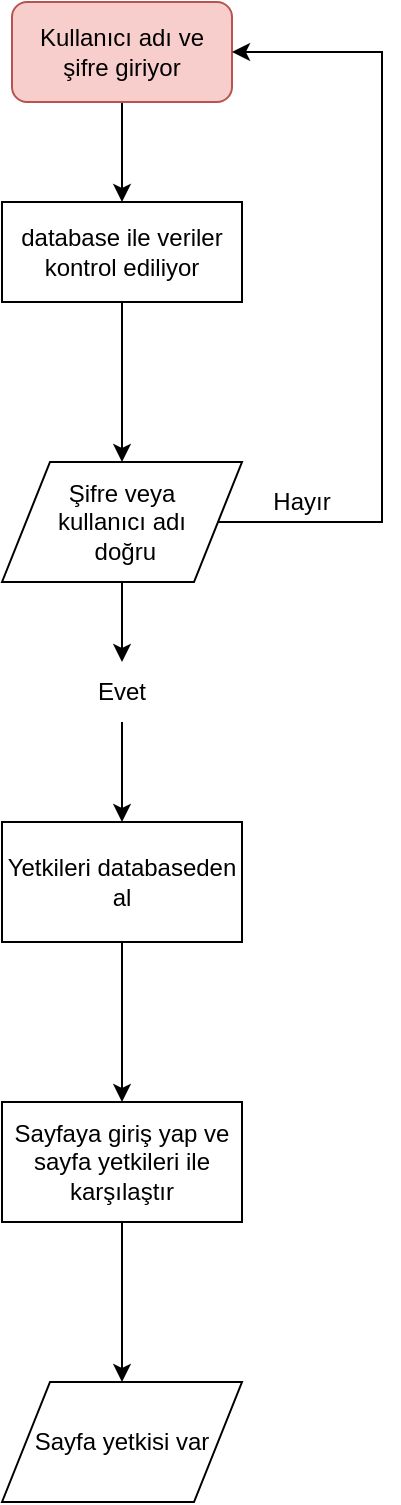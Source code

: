 <mxfile version="12.3.6" type="github" pages="1"><diagram id="mP5ibEcvQEpA9wT3y_hB" name="Page-1"><mxGraphModel dx="782" dy="738" grid="1" gridSize="10" guides="1" tooltips="1" connect="1" arrows="1" fold="1" page="1" pageScale="1" pageWidth="827" pageHeight="1169" math="0" shadow="0"><root><mxCell id="0"/><mxCell id="1" parent="0"/><mxCell id="glgjpX0TZGjbOQ2nKqka-4" style="edgeStyle=orthogonalEdgeStyle;rounded=0;orthogonalLoop=1;jettySize=auto;html=1;exitX=0.5;exitY=1;exitDx=0;exitDy=0;entryX=0.5;entryY=0;entryDx=0;entryDy=0;" edge="1" parent="1" source="glgjpX0TZGjbOQ2nKqka-1" target="glgjpX0TZGjbOQ2nKqka-3"><mxGeometry relative="1" as="geometry"/></mxCell><mxCell id="glgjpX0TZGjbOQ2nKqka-1" value="Kullanıcı adı ve şifre giriyor" style="rounded=1;whiteSpace=wrap;html=1;fillColor=#f8cecc;strokeColor=#b85450;" vertex="1" parent="1"><mxGeometry x="335" y="10" width="110" height="50" as="geometry"/></mxCell><mxCell id="glgjpX0TZGjbOQ2nKqka-7" style="edgeStyle=orthogonalEdgeStyle;rounded=0;orthogonalLoop=1;jettySize=auto;html=1;exitX=0.5;exitY=1;exitDx=0;exitDy=0;" edge="1" parent="1" source="glgjpX0TZGjbOQ2nKqka-3" target="glgjpX0TZGjbOQ2nKqka-5"><mxGeometry relative="1" as="geometry"/></mxCell><mxCell id="glgjpX0TZGjbOQ2nKqka-3" value="database ile veriler kontrol ediliyor" style="rounded=0;whiteSpace=wrap;html=1;" vertex="1" parent="1"><mxGeometry x="330" y="110" width="120" height="50" as="geometry"/></mxCell><mxCell id="glgjpX0TZGjbOQ2nKqka-8" style="edgeStyle=orthogonalEdgeStyle;rounded=0;orthogonalLoop=1;jettySize=auto;html=1;entryX=1;entryY=0.5;entryDx=0;entryDy=0;" edge="1" parent="1" source="glgjpX0TZGjbOQ2nKqka-5" target="glgjpX0TZGjbOQ2nKqka-1"><mxGeometry relative="1" as="geometry"><Array as="points"><mxPoint x="520" y="270"/><mxPoint x="520" y="35"/></Array></mxGeometry></mxCell><mxCell id="glgjpX0TZGjbOQ2nKqka-20" style="edgeStyle=orthogonalEdgeStyle;rounded=0;orthogonalLoop=1;jettySize=auto;html=1;exitX=0.5;exitY=1;exitDx=0;exitDy=0;" edge="1" parent="1" source="glgjpX0TZGjbOQ2nKqka-5" target="glgjpX0TZGjbOQ2nKqka-16"><mxGeometry relative="1" as="geometry"><Array as="points"><mxPoint x="390" y="320"/><mxPoint x="390" y="320"/></Array></mxGeometry></mxCell><mxCell id="glgjpX0TZGjbOQ2nKqka-5" value="Şifre veya &lt;br&gt;kullanıcı adı&lt;br&gt;&amp;nbsp;doğru" style="shape=parallelogram;perimeter=parallelogramPerimeter;whiteSpace=wrap;html=1;" vertex="1" parent="1"><mxGeometry x="330" y="240" width="120" height="60" as="geometry"/></mxCell><mxCell id="glgjpX0TZGjbOQ2nKqka-9" value="Hayır" style="text;html=1;strokeColor=none;fillColor=none;align=center;verticalAlign=middle;whiteSpace=wrap;rounded=0;" vertex="1" parent="1"><mxGeometry x="460" y="250" width="40" height="20" as="geometry"/></mxCell><mxCell id="glgjpX0TZGjbOQ2nKqka-22" value="" style="edgeStyle=orthogonalEdgeStyle;rounded=0;orthogonalLoop=1;jettySize=auto;html=1;" edge="1" parent="1" source="glgjpX0TZGjbOQ2nKqka-12" target="glgjpX0TZGjbOQ2nKqka-21"><mxGeometry relative="1" as="geometry"/></mxCell><mxCell id="glgjpX0TZGjbOQ2nKqka-12" value="Yetkileri databaseden al" style="rounded=0;whiteSpace=wrap;html=1;" vertex="1" parent="1"><mxGeometry x="330" y="420" width="120" height="60" as="geometry"/></mxCell><mxCell id="glgjpX0TZGjbOQ2nKqka-24" style="edgeStyle=orthogonalEdgeStyle;rounded=0;orthogonalLoop=1;jettySize=auto;html=1;exitX=0.5;exitY=1;exitDx=0;exitDy=0;" edge="1" parent="1" source="glgjpX0TZGjbOQ2nKqka-21" target="glgjpX0TZGjbOQ2nKqka-23"><mxGeometry relative="1" as="geometry"/></mxCell><mxCell id="glgjpX0TZGjbOQ2nKqka-21" value="Sayfaya giriş yap ve sayfa yetkileri ile karşılaştır" style="rounded=0;whiteSpace=wrap;html=1;" vertex="1" parent="1"><mxGeometry x="330" y="560" width="120" height="60" as="geometry"/></mxCell><mxCell id="glgjpX0TZGjbOQ2nKqka-17" value="" style="edgeStyle=orthogonalEdgeStyle;rounded=0;orthogonalLoop=1;jettySize=auto;html=1;" edge="1" parent="1" source="glgjpX0TZGjbOQ2nKqka-16" target="glgjpX0TZGjbOQ2nKqka-12"><mxGeometry relative="1" as="geometry"><Array as="points"><mxPoint x="390" y="380"/><mxPoint x="390" y="380"/></Array></mxGeometry></mxCell><mxCell id="glgjpX0TZGjbOQ2nKqka-16" value="Evet" style="text;html=1;strokeColor=none;fillColor=none;align=center;verticalAlign=middle;whiteSpace=wrap;rounded=0;" vertex="1" parent="1"><mxGeometry x="370" y="340" width="40" height="30" as="geometry"/></mxCell><mxCell id="glgjpX0TZGjbOQ2nKqka-23" value="Sayfa yetkisi var" style="shape=parallelogram;perimeter=parallelogramPerimeter;whiteSpace=wrap;html=1;" vertex="1" parent="1"><mxGeometry x="330" y="700" width="120" height="60" as="geometry"/></mxCell></root></mxGraphModel></diagram></mxfile>
